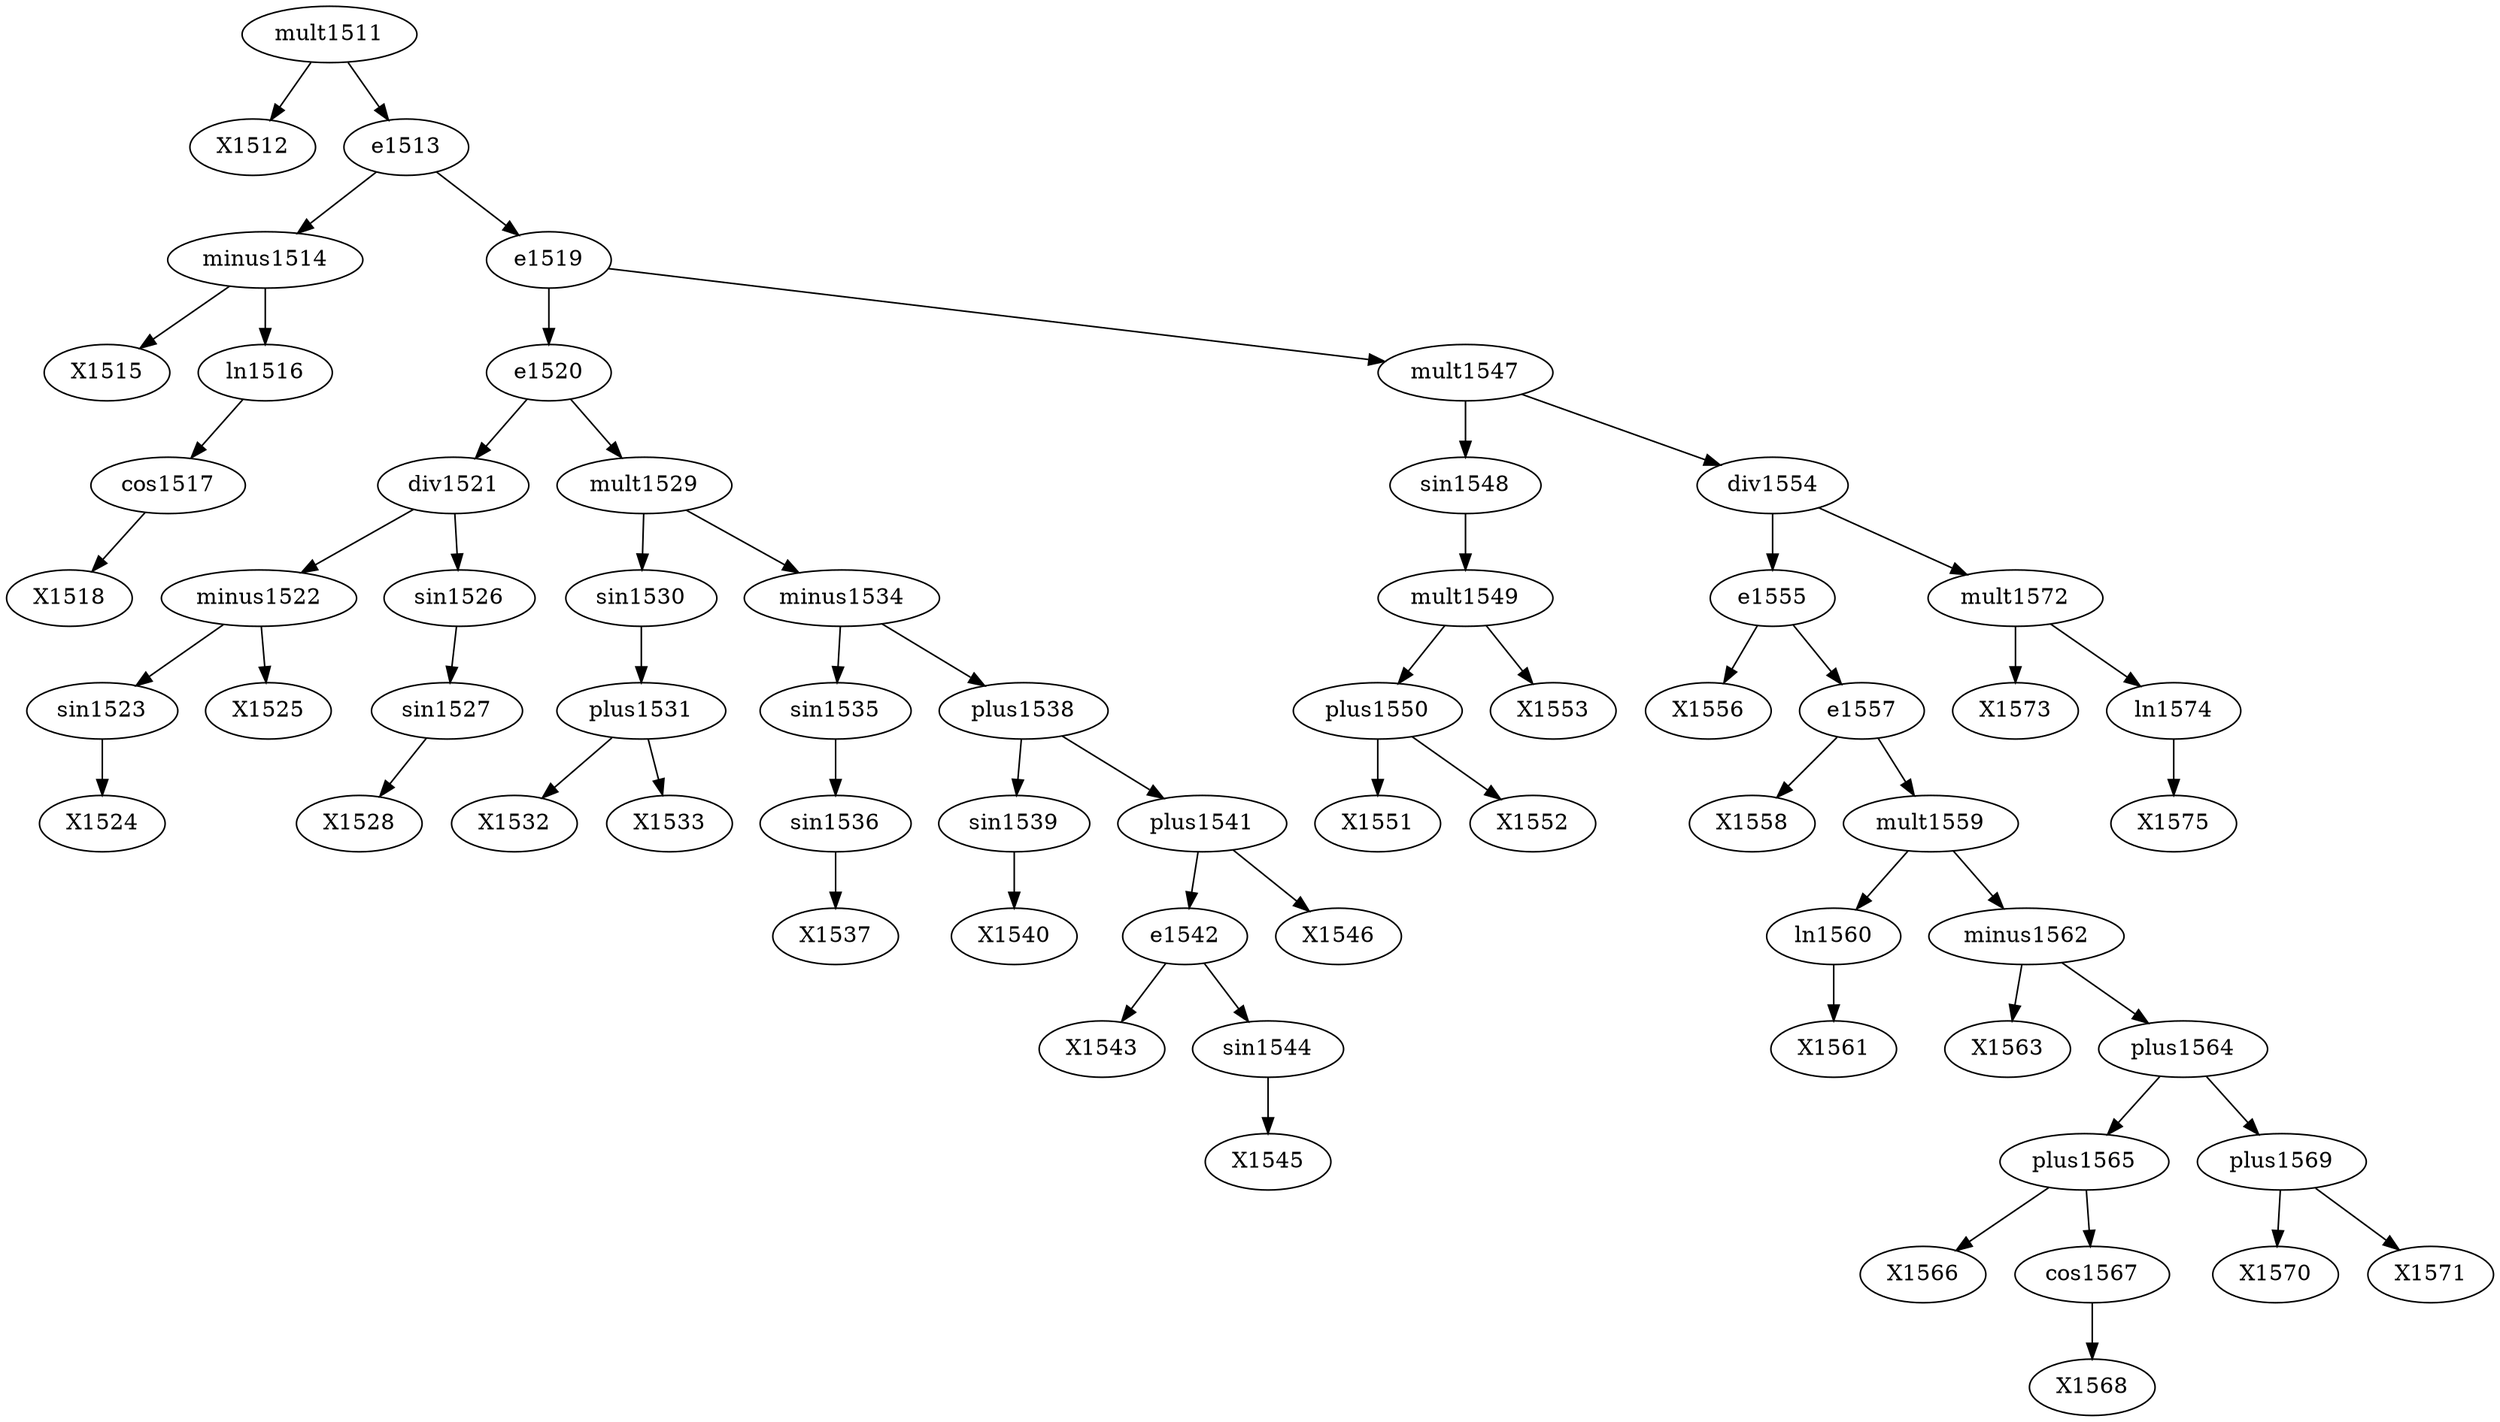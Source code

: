 digraph T {
	mult1511 -> X1512
	minus1514 -> X1515
	cos1517 -> X1518
	ln1516 -> cos1517
	minus1514 -> ln1516
	e1513 -> minus1514
	sin1523 -> X1524
	minus1522 -> sin1523
	minus1522 -> X1525
	div1521 -> minus1522
	sin1527 -> X1528
	sin1526 -> sin1527
	div1521 -> sin1526
	e1520 -> div1521
	plus1531 -> X1532
	plus1531 -> X1533
	sin1530 -> plus1531
	mult1529 -> sin1530
	sin1536 -> X1537
	sin1535 -> sin1536
	minus1534 -> sin1535
	sin1539 -> X1540
	plus1538 -> sin1539
	e1542 -> X1543
	sin1544 -> X1545
	e1542 -> sin1544
	plus1541 -> e1542
	plus1541 -> X1546
	plus1538 -> plus1541
	minus1534 -> plus1538
	mult1529 -> minus1534
	e1520 -> mult1529
	e1519 -> e1520
	plus1550 -> X1551
	plus1550 -> X1552
	mult1549 -> plus1550
	mult1549 -> X1553
	sin1548 -> mult1549
	mult1547 -> sin1548
	e1555 -> X1556
	e1557 -> X1558
	ln1560 -> X1561
	mult1559 -> ln1560
	minus1562 -> X1563
	plus1565 -> X1566
	cos1567 -> X1568
	plus1565 -> cos1567
	plus1564 -> plus1565
	plus1569 -> X1570
	plus1569 -> X1571
	plus1564 -> plus1569
	minus1562 -> plus1564
	mult1559 -> minus1562
	e1557 -> mult1559
	e1555 -> e1557
	div1554 -> e1555
	mult1572 -> X1573
	ln1574 -> X1575
	mult1572 -> ln1574
	div1554 -> mult1572
	mult1547 -> div1554
	e1519 -> mult1547
	e1513 -> e1519
	mult1511 -> e1513
}
